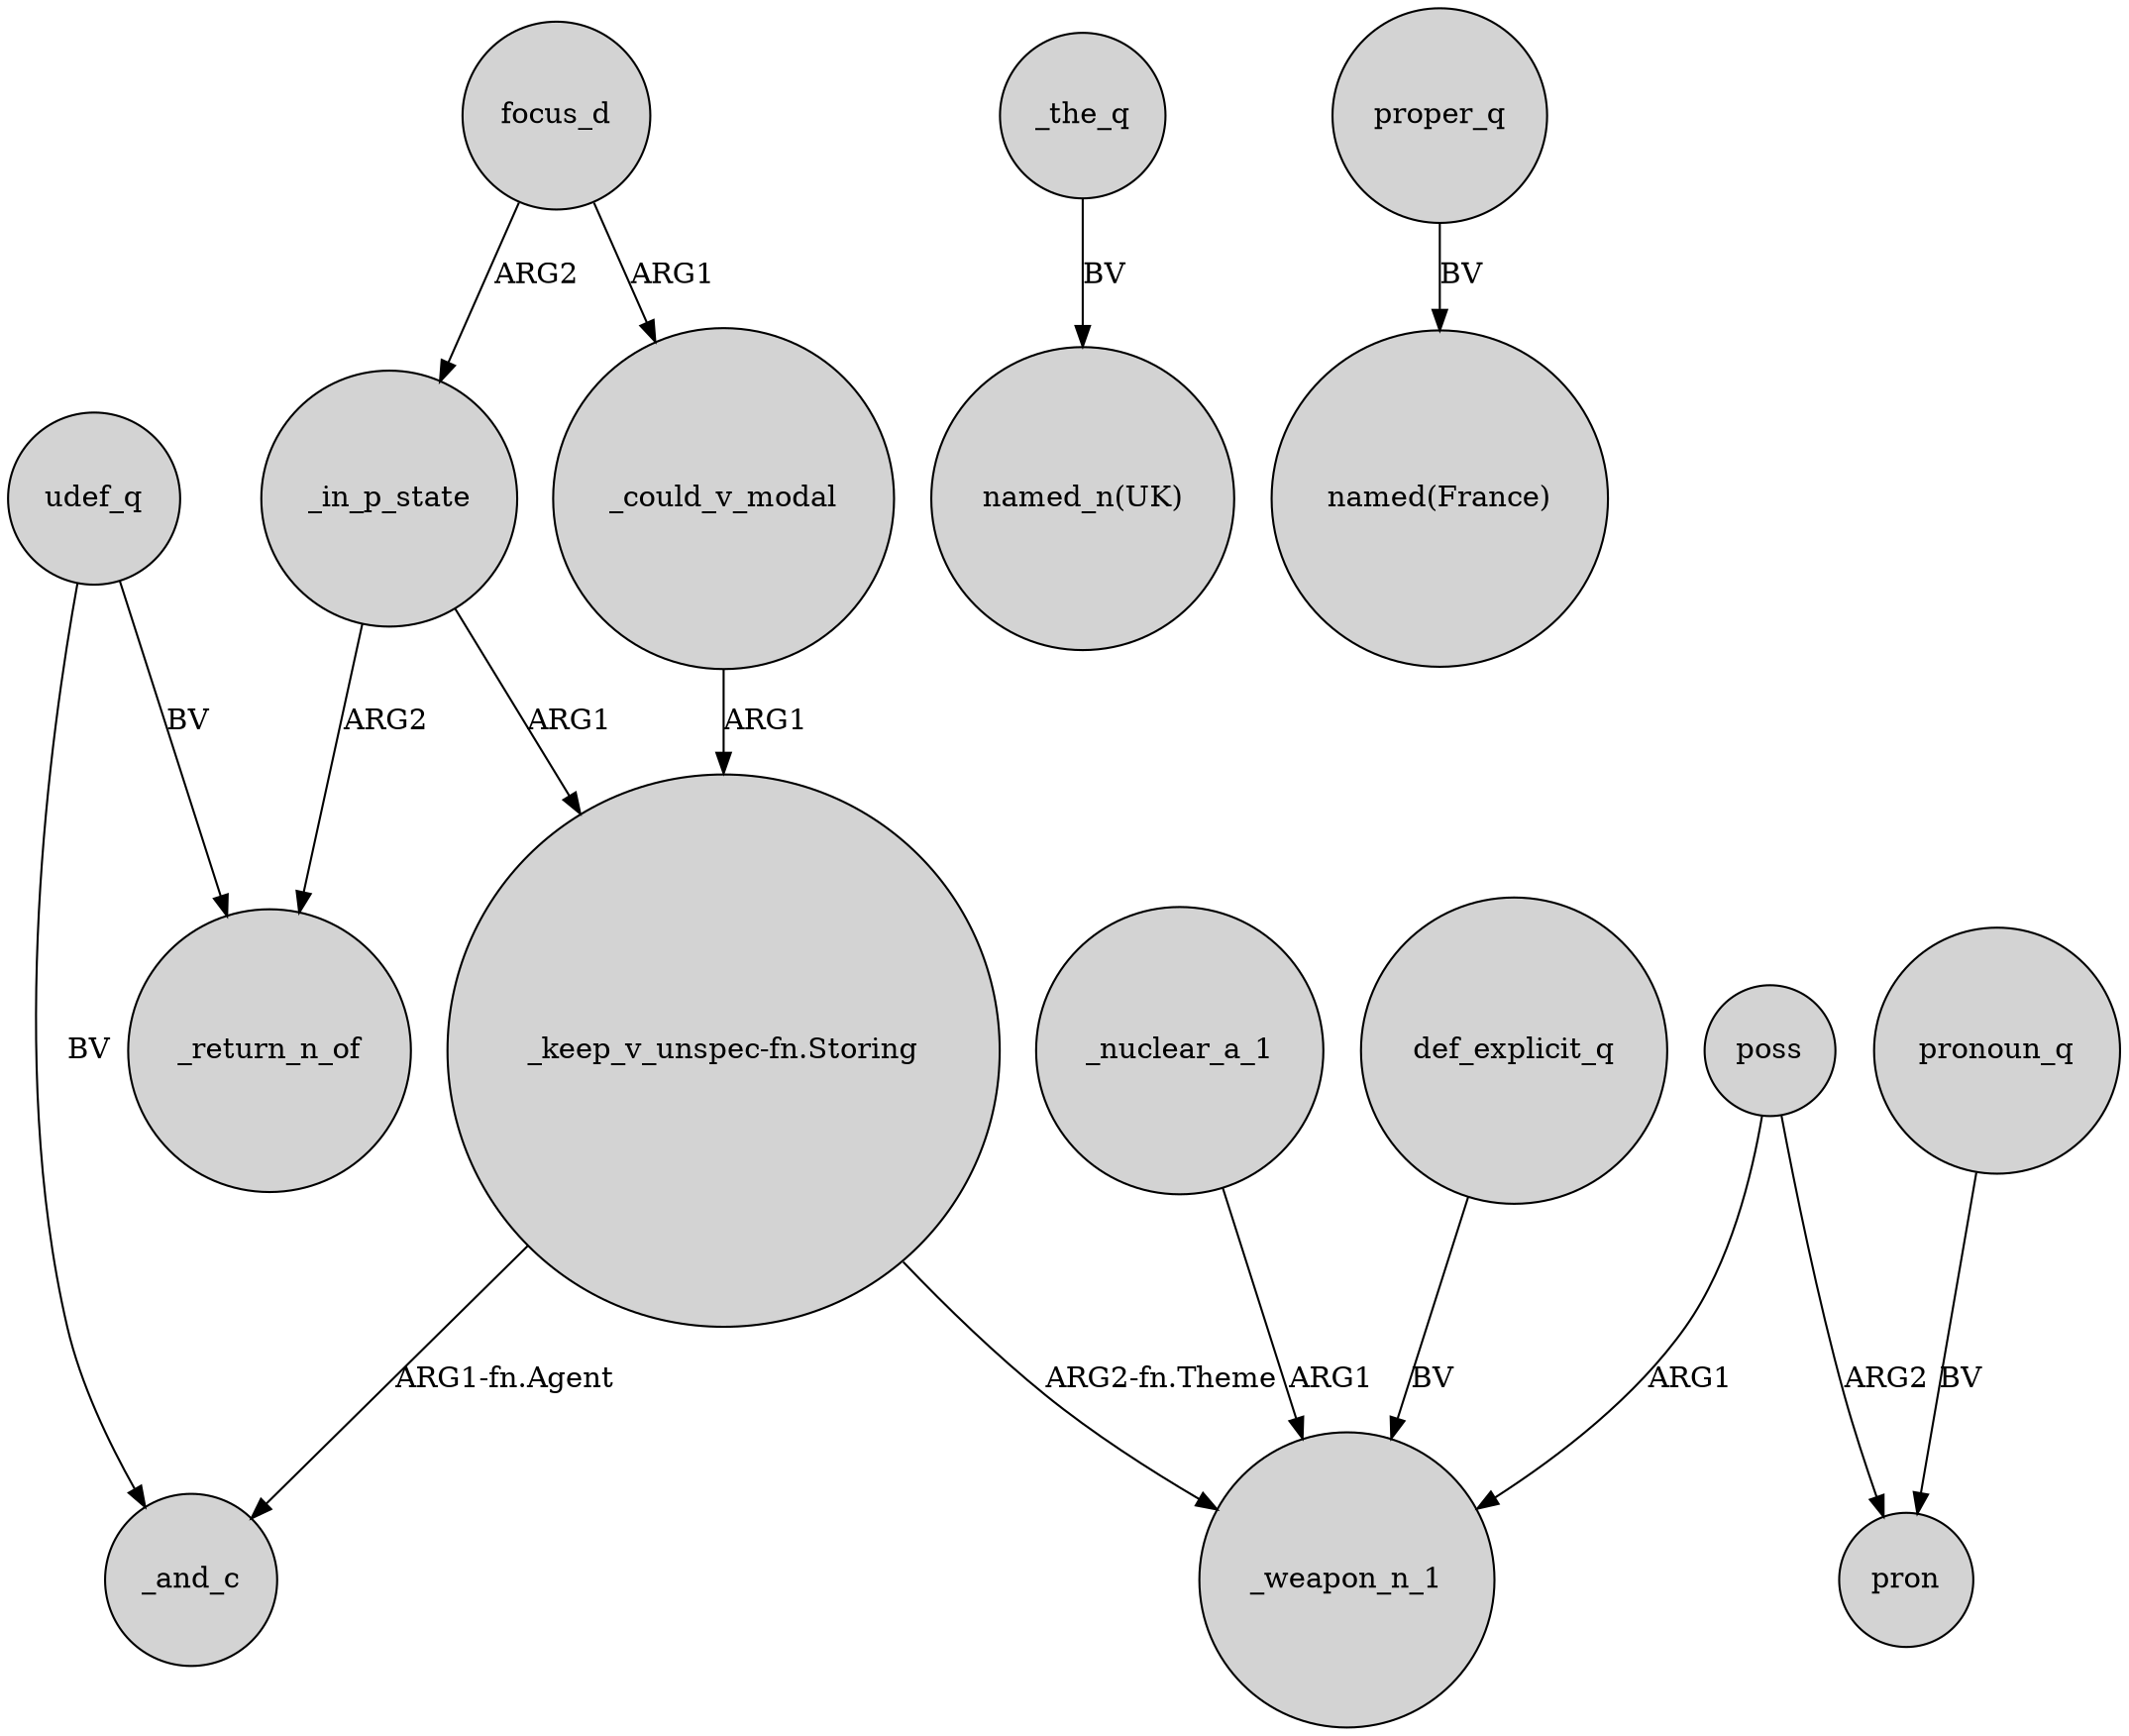 digraph {
	node [shape=circle style=filled]
	_in_p_state -> _return_n_of [label=ARG2]
	focus_d -> _could_v_modal [label=ARG1]
	_could_v_modal -> "_keep_v_unspec-fn.Storing" [label=ARG1]
	_nuclear_a_1 -> _weapon_n_1 [label=ARG1]
	"_keep_v_unspec-fn.Storing" -> _weapon_n_1 [label="ARG2-fn.Theme"]
	def_explicit_q -> _weapon_n_1 [label=BV]
	poss -> pron [label=ARG2]
	poss -> _weapon_n_1 [label=ARG1]
	udef_q -> _and_c [label=BV]
	_in_p_state -> "_keep_v_unspec-fn.Storing" [label=ARG1]
	"_keep_v_unspec-fn.Storing" -> _and_c [label="ARG1-fn.Agent"]
	_the_q -> "named_n(UK)" [label=BV]
	udef_q -> _return_n_of [label=BV]
	focus_d -> _in_p_state [label=ARG2]
	proper_q -> "named(France)" [label=BV]
	pronoun_q -> pron [label=BV]
}
